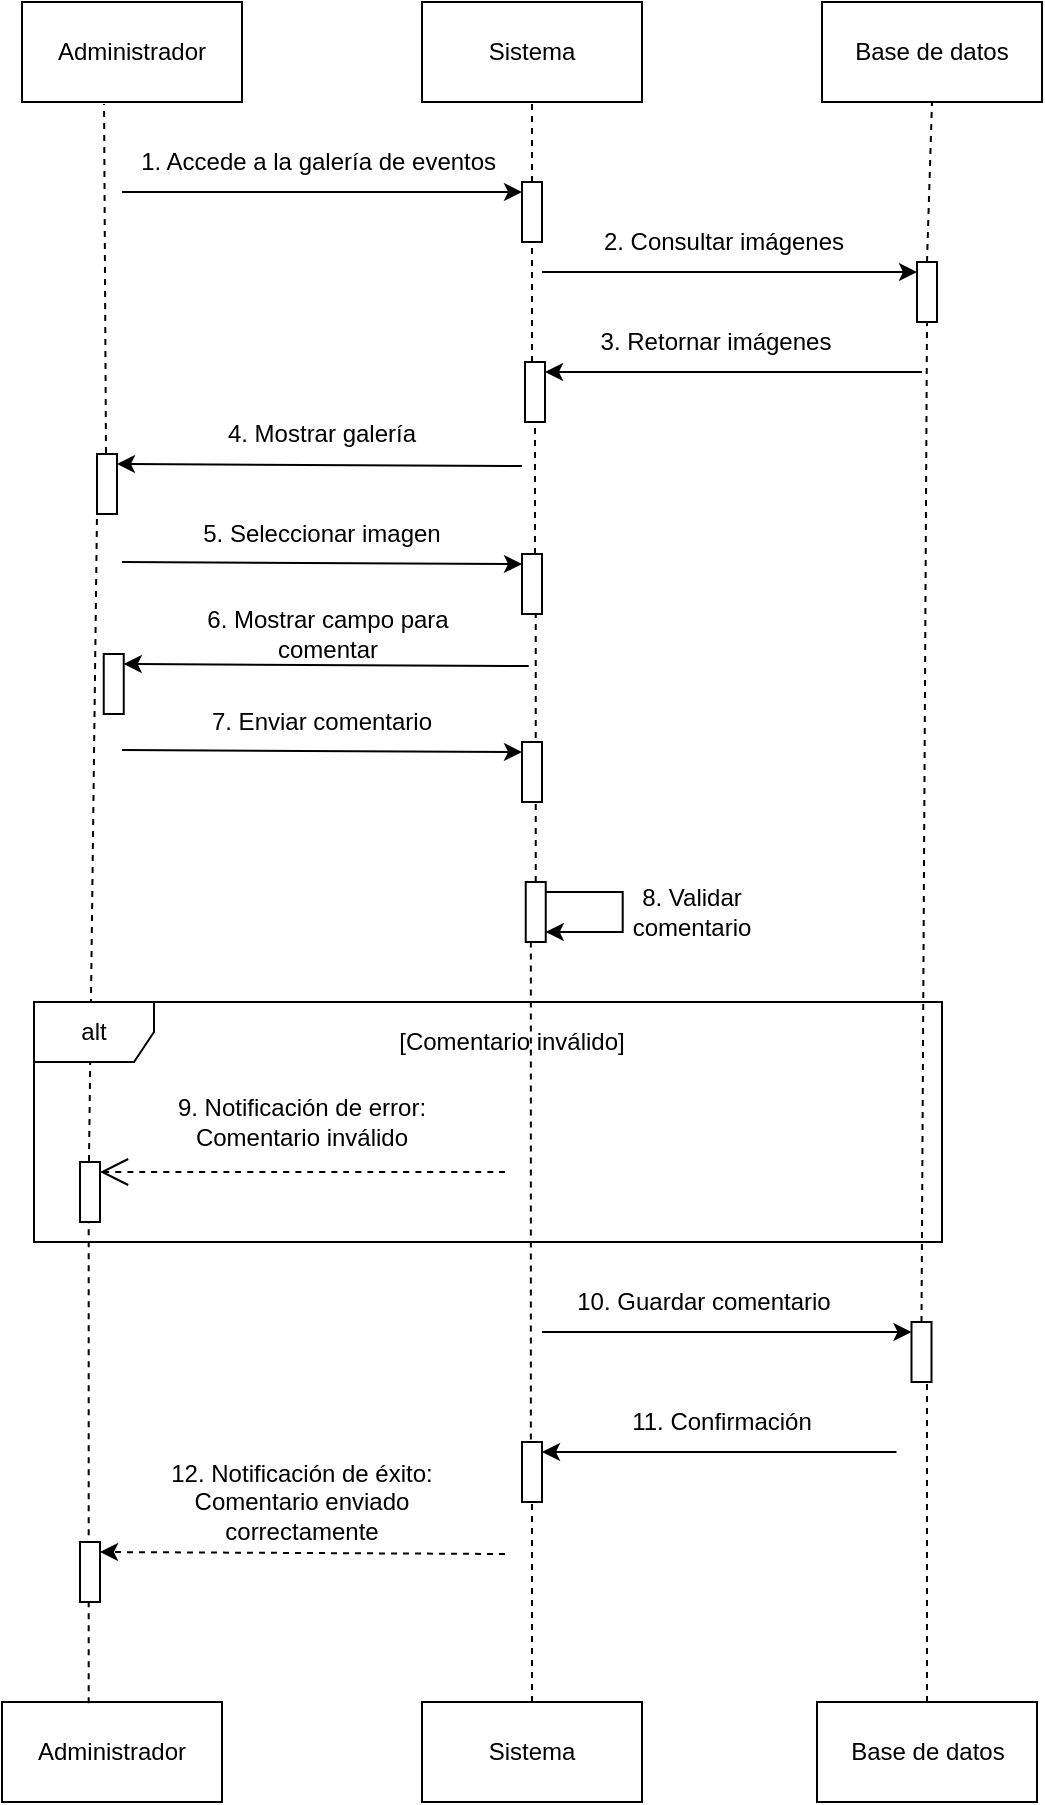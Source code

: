 <mxfile version="27.1.6">
  <diagram name="Página-1" id="cywcWZN6CDEDMyV-TE8t">
    <mxGraphModel grid="1" page="1" gridSize="10" guides="1" tooltips="1" connect="1" arrows="1" fold="1" pageScale="1" pageWidth="827" pageHeight="1169" math="0" shadow="0">
      <root>
        <mxCell id="0" />
        <mxCell id="1" parent="0" />
        <mxCell id="d0ymZouNEAS_O8Z15JuN-1" value="Administrador" style="html=1;whiteSpace=wrap;" vertex="1" parent="1">
          <mxGeometry x="50" y="50" width="110" height="50" as="geometry" />
        </mxCell>
        <mxCell id="d0ymZouNEAS_O8Z15JuN-2" value="Sistema&lt;span style=&quot;color: rgba(0, 0, 0, 0); font-family: monospace; font-size: 0px; text-align: start; text-wrap-mode: nowrap;&quot;&gt;%3CmxGraphModel%3E%3Croot%3E%3CmxCell%20id%3D%220%22%2F%3E%3CmxCell%20id%3D%221%22%20parent%3D%220%22%2F%3E%3CmxCell%20id%3D%222%22%20value%3D%22Usuario%22%20style%3D%22html%3D1%3BwhiteSpace%3Dwrap%3B%22%20vertex%3D%221%22%20parent%3D%221%22%3E%3CmxGeometry%20x%3D%2270%22%20y%3D%2240%22%20width%3D%22110%22%20height%3D%2250%22%20as%3D%22geometry%22%2F%3E%3C%2FmxCell%3E%3C%2Froot%3E%3C%2FmxGraphModel%3E&lt;/span&gt;" style="html=1;whiteSpace=wrap;" vertex="1" parent="1">
          <mxGeometry x="250" y="50" width="110" height="50" as="geometry" />
        </mxCell>
        <mxCell id="d0ymZouNEAS_O8Z15JuN-3" value="Base de datos" style="html=1;whiteSpace=wrap;" vertex="1" parent="1">
          <mxGeometry x="450" y="50" width="110" height="50" as="geometry" />
        </mxCell>
        <mxCell id="d0ymZouNEAS_O8Z15JuN-4" value="Administrador" style="html=1;whiteSpace=wrap;" vertex="1" parent="1">
          <mxGeometry x="40" y="900" width="110" height="50" as="geometry" />
        </mxCell>
        <mxCell id="d0ymZouNEAS_O8Z15JuN-5" value="Sistema&lt;span style=&quot;color: rgba(0, 0, 0, 0); font-family: monospace; font-size: 0px; text-align: start; text-wrap-mode: nowrap;&quot;&gt;%3CmxGraphModel%3E%3Croot%3E%3CmxCell%20id%3D%220%22%2F%3E%3CmxCell%20id%3D%221%22%20parent%3D%220%22%2F%3E%3CmxCell%20id%3D%222%22%20value%3D%22Usuario%22%20style%3D%22html%3D1%3BwhiteSpace%3Dwrap%3B%22%20vertex%3D%221%22%20parent%3D%221%22%3E%3CmxGeometry%20x%3D%2270%22%20y%3D%2240%22%20width%3D%22110%22%20height%3D%2250%22%20as%3D%22geometry%22%2F%3E%3C%2FmxCell%3E%3C%2Froot%3E%3C%2FmxGraphModel%3E&lt;/span&gt;" style="html=1;whiteSpace=wrap;" vertex="1" parent="1">
          <mxGeometry x="250" y="900" width="110" height="50" as="geometry" />
        </mxCell>
        <mxCell id="d0ymZouNEAS_O8Z15JuN-6" value="Base de datos" style="html=1;whiteSpace=wrap;" vertex="1" parent="1">
          <mxGeometry x="447.5" y="900" width="110" height="50" as="geometry" />
        </mxCell>
        <mxCell id="d0ymZouNEAS_O8Z15JuN-7" value="" style="endArrow=none;dashed=1;html=1;rounded=0;entryX=0.5;entryY=1;entryDx=0;entryDy=0;exitX=0.5;exitY=0;exitDx=0;exitDy=0;" edge="1" parent="1" source="d0ymZouNEAS_O8Z15JuN-9" target="d0ymZouNEAS_O8Z15JuN-2">
          <mxGeometry width="50" height="50" relative="1" as="geometry">
            <mxPoint x="280" y="330" as="sourcePoint" />
            <mxPoint x="330" y="280" as="targetPoint" />
          </mxGeometry>
        </mxCell>
        <mxCell id="d0ymZouNEAS_O8Z15JuN-8" value="" style="endArrow=none;dashed=1;html=1;rounded=0;entryX=0.5;entryY=1;entryDx=0;entryDy=0;" edge="1" parent="1" source="d0ymZouNEAS_O8Z15JuN-24" target="d0ymZouNEAS_O8Z15JuN-9">
          <mxGeometry width="50" height="50" relative="1" as="geometry">
            <mxPoint x="305.5" y="360" as="sourcePoint" />
            <mxPoint x="305" y="100" as="targetPoint" />
          </mxGeometry>
        </mxCell>
        <mxCell id="d0ymZouNEAS_O8Z15JuN-9" value="" style="html=1;points=[[0,0,0,0,5],[0,1,0,0,-5],[1,0,0,0,5],[1,1,0,0,-5]];perimeter=orthogonalPerimeter;outlineConnect=0;targetShapes=umlLifeline;portConstraint=eastwest;newEdgeStyle={&quot;curved&quot;:0,&quot;rounded&quot;:0};" vertex="1" parent="1">
          <mxGeometry x="300" y="140" width="10" height="30" as="geometry" />
        </mxCell>
        <mxCell id="d0ymZouNEAS_O8Z15JuN-10" value="" style="endArrow=classic;html=1;rounded=0;entryX=0;entryY=0;entryDx=0;entryDy=5;entryPerimeter=0;" edge="1" parent="1" target="d0ymZouNEAS_O8Z15JuN-9">
          <mxGeometry width="50" height="50" relative="1" as="geometry">
            <mxPoint x="100" y="145" as="sourcePoint" />
            <mxPoint x="210" y="120" as="targetPoint" />
          </mxGeometry>
        </mxCell>
        <mxCell id="d0ymZouNEAS_O8Z15JuN-11" value="1. Accede a la galería de eventos&amp;nbsp;" style="text;html=1;align=center;verticalAlign=middle;whiteSpace=wrap;rounded=0;" vertex="1" parent="1">
          <mxGeometry x="100" y="120" width="200" height="20" as="geometry" />
        </mxCell>
        <mxCell id="d0ymZouNEAS_O8Z15JuN-12" value="2. Consultar imágenes" style="text;html=1;align=center;verticalAlign=middle;whiteSpace=wrap;rounded=0;" vertex="1" parent="1">
          <mxGeometry x="316.25" y="160" width="170" height="20" as="geometry" />
        </mxCell>
        <mxCell id="d0ymZouNEAS_O8Z15JuN-13" value="" style="endArrow=classic;html=1;rounded=0;entryX=0;entryY=0;entryDx=0;entryDy=5;entryPerimeter=0;" edge="1" parent="1" target="d0ymZouNEAS_O8Z15JuN-34">
          <mxGeometry width="50" height="50" relative="1" as="geometry">
            <mxPoint x="310" y="185" as="sourcePoint" />
            <mxPoint x="585" y="180" as="targetPoint" />
          </mxGeometry>
        </mxCell>
        <mxCell id="d0ymZouNEAS_O8Z15JuN-14" value="" style="endArrow=none;dashed=1;html=1;rounded=0;exitX=0.5;exitY=0;exitDx=0;exitDy=0;entryX=0.5;entryY=1;entryDx=0;entryDy=0;" edge="1" parent="1" source="d0ymZouNEAS_O8Z15JuN-34" target="d0ymZouNEAS_O8Z15JuN-3">
          <mxGeometry width="50" height="50" relative="1" as="geometry">
            <mxPoint x="505" y="900" as="sourcePoint" />
            <mxPoint x="505" y="490" as="targetPoint" />
          </mxGeometry>
        </mxCell>
        <mxCell id="d0ymZouNEAS_O8Z15JuN-15" value="" style="endArrow=none;dashed=1;html=1;rounded=0;exitX=0.449;exitY=-0.016;exitDx=0;exitDy=0;exitPerimeter=0;entryX=0.373;entryY=1.02;entryDx=0;entryDy=0;entryPerimeter=0;" edge="1" parent="1" source="d0ymZouNEAS_O8Z15JuN-25" target="d0ymZouNEAS_O8Z15JuN-1">
          <mxGeometry width="50" height="50" relative="1" as="geometry">
            <mxPoint x="94" y="899" as="sourcePoint" />
            <mxPoint x="92.33" y="210.51" as="targetPoint" />
            <Array as="points" />
          </mxGeometry>
        </mxCell>
        <mxCell id="d0ymZouNEAS_O8Z15JuN-16" value="9. Notificación de error: Comentario inválido" style="text;html=1;align=center;verticalAlign=middle;whiteSpace=wrap;rounded=0;" vertex="1" parent="1">
          <mxGeometry x="95.25" y="600" width="190" height="20" as="geometry" />
        </mxCell>
        <mxCell id="d0ymZouNEAS_O8Z15JuN-17" value="3. Retornar imágenes" style="text;html=1;align=center;verticalAlign=middle;whiteSpace=wrap;rounded=0;" vertex="1" parent="1">
          <mxGeometry x="311.5" y="210" width="170" height="20" as="geometry" />
        </mxCell>
        <mxCell id="d0ymZouNEAS_O8Z15JuN-18" value="" style="endArrow=classic;html=1;rounded=0;entryX=1;entryY=0;entryDx=0;entryDy=5;entryPerimeter=0;" edge="1" parent="1" target="d0ymZouNEAS_O8Z15JuN-24">
          <mxGeometry width="50" height="50" relative="1" as="geometry">
            <mxPoint x="500" y="235" as="sourcePoint" />
            <mxPoint x="192.5" y="190" as="targetPoint" />
          </mxGeometry>
        </mxCell>
        <mxCell id="d0ymZouNEAS_O8Z15JuN-19" value="" style="endArrow=none;dashed=1;html=1;rounded=0;exitX=0.5;exitY=0;exitDx=0;exitDy=0;" edge="1" parent="1" source="d0ymZouNEAS_O8Z15JuN-45" target="d0ymZouNEAS_O8Z15JuN-28">
          <mxGeometry width="50" height="50" relative="1" as="geometry">
            <mxPoint x="297.5" y="446" as="sourcePoint" />
            <mxPoint x="310" y="390" as="targetPoint" />
            <Array as="points" />
          </mxGeometry>
        </mxCell>
        <mxCell id="d0ymZouNEAS_O8Z15JuN-20" value="" style="endArrow=none;dashed=1;html=1;rounded=0;exitX=0.5;exitY=0;exitDx=0;exitDy=0;" edge="1" parent="1" source="d0ymZouNEAS_O8Z15JuN-6" target="d0ymZouNEAS_O8Z15JuN-40">
          <mxGeometry width="50" height="50" relative="1" as="geometry">
            <mxPoint x="491.25" y="901" as="sourcePoint" />
            <mxPoint x="491.25" y="786" as="targetPoint" />
          </mxGeometry>
        </mxCell>
        <mxCell id="d0ymZouNEAS_O8Z15JuN-21" value="11. Confirmación" style="text;html=1;align=center;verticalAlign=middle;whiteSpace=wrap;rounded=0;" vertex="1" parent="1">
          <mxGeometry x="304.75" y="750" width="190" height="20" as="geometry" />
        </mxCell>
        <mxCell id="d0ymZouNEAS_O8Z15JuN-22" value="" style="endArrow=classic;html=1;rounded=0;entryX=1;entryY=0;entryDx=0;entryDy=5;entryPerimeter=0;" edge="1" parent="1" target="d0ymZouNEAS_O8Z15JuN-43">
          <mxGeometry width="50" height="50" relative="1" as="geometry">
            <mxPoint x="487.25" y="775" as="sourcePoint" />
            <mxPoint x="573.75" y="680" as="targetPoint" />
          </mxGeometry>
        </mxCell>
        <mxCell id="d0ymZouNEAS_O8Z15JuN-23" value="" style="endArrow=none;dashed=1;html=1;rounded=0;entryX=0.5;entryY=1;entryDx=0;entryDy=0;" edge="1" parent="1" source="d0ymZouNEAS_O8Z15JuN-28" target="d0ymZouNEAS_O8Z15JuN-24">
          <mxGeometry width="50" height="50" relative="1" as="geometry">
            <mxPoint x="305" y="280" as="sourcePoint" />
            <mxPoint x="305" y="170" as="targetPoint" />
          </mxGeometry>
        </mxCell>
        <mxCell id="d0ymZouNEAS_O8Z15JuN-24" value="" style="html=1;points=[[0,0,0,0,5],[0,1,0,0,-5],[1,0,0,0,5],[1,1,0,0,-5]];perimeter=orthogonalPerimeter;outlineConnect=0;targetShapes=umlLifeline;portConstraint=eastwest;newEdgeStyle={&quot;curved&quot;:0,&quot;rounded&quot;:0};" vertex="1" parent="1">
          <mxGeometry x="301.5" y="230" width="10" height="30" as="geometry" />
        </mxCell>
        <mxCell id="d0ymZouNEAS_O8Z15JuN-25" value="" style="html=1;points=[[0,0,0,0,5],[0,1,0,0,-5],[1,0,0,0,5],[1,1,0,0,-5]];perimeter=orthogonalPerimeter;outlineConnect=0;targetShapes=umlLifeline;portConstraint=eastwest;newEdgeStyle={&quot;curved&quot;:0,&quot;rounded&quot;:0};" vertex="1" parent="1">
          <mxGeometry x="87.5" y="276" width="10" height="30" as="geometry" />
        </mxCell>
        <mxCell id="d0ymZouNEAS_O8Z15JuN-26" value="" style="endArrow=classic;html=1;rounded=0;entryX=1;entryY=0;entryDx=0;entryDy=5;entryPerimeter=0;" edge="1" parent="1" target="d0ymZouNEAS_O8Z15JuN-25">
          <mxGeometry width="50" height="50" relative="1" as="geometry">
            <mxPoint x="300" y="282" as="sourcePoint" />
            <mxPoint x="412" y="252" as="targetPoint" />
          </mxGeometry>
        </mxCell>
        <mxCell id="d0ymZouNEAS_O8Z15JuN-27" value="4. Mostrar galería" style="text;html=1;align=center;verticalAlign=middle;whiteSpace=wrap;rounded=0;" vertex="1" parent="1">
          <mxGeometry x="115" y="256" width="170" height="20" as="geometry" />
        </mxCell>
        <mxCell id="d0ymZouNEAS_O8Z15JuN-28" value="" style="html=1;points=[[0,0,0,0,5],[0,1,0,0,-5],[1,0,0,0,5],[1,1,0,0,-5]];perimeter=orthogonalPerimeter;outlineConnect=0;targetShapes=umlLifeline;portConstraint=eastwest;newEdgeStyle={&quot;curved&quot;:0,&quot;rounded&quot;:0};" vertex="1" parent="1">
          <mxGeometry x="300" y="326" width="10" height="30" as="geometry" />
        </mxCell>
        <mxCell id="d0ymZouNEAS_O8Z15JuN-29" value="" style="endArrow=classic;html=1;rounded=0;entryX=0;entryY=0;entryDx=0;entryDy=5;entryPerimeter=0;" edge="1" parent="1" target="d0ymZouNEAS_O8Z15JuN-28">
          <mxGeometry width="50" height="50" relative="1" as="geometry">
            <mxPoint x="100" y="330" as="sourcePoint" />
            <mxPoint x="432" y="236" as="targetPoint" />
          </mxGeometry>
        </mxCell>
        <mxCell id="d0ymZouNEAS_O8Z15JuN-30" value="5. Seleccionar imagen" style="text;html=1;align=center;verticalAlign=middle;whiteSpace=wrap;rounded=0;" vertex="1" parent="1">
          <mxGeometry x="115" y="306" width="170" height="20" as="geometry" />
        </mxCell>
        <mxCell id="d0ymZouNEAS_O8Z15JuN-31" value="" style="endArrow=none;dashed=1;html=1;rounded=0;exitX=0.394;exitY=0.013;exitDx=0;exitDy=0;exitPerimeter=0;" edge="1" parent="1" source="d0ymZouNEAS_O8Z15JuN-4" target="d0ymZouNEAS_O8Z15JuN-32">
          <mxGeometry width="50" height="50" relative="1" as="geometry">
            <mxPoint x="85" y="905" as="sourcePoint" />
            <mxPoint x="89" y="656" as="targetPoint" />
            <Array as="points" />
          </mxGeometry>
        </mxCell>
        <mxCell id="d0ymZouNEAS_O8Z15JuN-32" value="&lt;span style=&quot;color: rgb(237, 237, 237); font-family: monospace; font-size: 0px; text-align: start;&quot;&gt;%3CmxGraphModel%3E%3Croot%3E%3CmxCell%20id%3D%220%22%2F%3E%3CmxCell%20id%3D%221%22%20parent%3D%220%22%2F%3E%3CmxCell%20id%3D%222%22%20value%3D%22%22%20style%3D%22html%3D1%3Bpoints%3D%5B%5B0%2C0%2C0%2C0%2C5%5D%2C%5B0%2C1%2C0%2C0%2C-5%5D%2C%5B1%2C0%2C0%2C0%2C5%5D%2C%5B1%2C1%2C0%2C0%2C-5%5D%5D%3Bperimeter%3DorthogonalPerimeter%3BoutlineConnect%3D0%3BtargetShapes%3DumlLifeline%3BportConstraint%3Deastwest%3BnewEdgeStyle%3D%7B%26quot%3Bcurved%26quot%3B%3A0%2C%26quot%3Brounded%26quot%3B%3A0%7D%3B%22%20vertex%3D%221%22%20parent%3D%221%22%3E%3CmxGeometry%20x%3D%2285%22%20y%3D%22280%22%20width%3D%2210%22%20height%3D%2230%22%20as%3D%22geometry%22%2F%3E%3C%2FmxCell%3E%3C%2Froot%3E%3C%2FmxGraphModel%3E&lt;/span&gt;&lt;span style=&quot;color: rgb(237, 237, 237); font-family: monospace; font-size: 0px; text-align: start;&quot;&gt;%3CmxGraphModel%3E%3Croot%3E%3CmxCell%20id%3D%220%22%2F%3E%3CmxCell%20id%3D%221%22%20parent%3D%220%22%2F%3E%3CmxCell%20id%3D%222%22%20value%3D%22%22%20style%3D%22html%3D1%3Bpoints%3D%5B%5B0%2C0%2C0%2C0%2C5%5D%2C%5B0%2C1%2C0%2C0%2C-5%5D%2C%5B1%2C0%2C0%2C0%2C5%5D%2C%5B1%2C1%2C0%2C0%2C-5%5D%5D%3Bperimeter%3DorthogonalPerimeter%3BoutlineConnect%3D0%3BtargetShapes%3DumlLifeline%3BportConstraint%3Deastwest%3BnewEdgeStyle%3D%7B%26quot%3Bcurved%26quot%3B%3A0%2C%26quot%3Brounded%26quot%3B%3A0%7D%3B%22%20vertex%3D%221%22%20parent%3D%221%22%3E%3CmxGeometry%20x%3D%2285%22%20y%3D%22280%22%20width%3D%2210%22%20height%3D%2230%22%20as%3D%22geometry%22%2F%3E%3C%2FmxCell%3E%3C%2Froot%3E%3C%2FmxGraphModel%3E&lt;/span&gt;" style="html=1;points=[[0,0,0,0,5],[0,1,0,0,-5],[1,0,0,0,5],[1,1,0,0,-5]];perimeter=orthogonalPerimeter;outlineConnect=0;targetShapes=umlLifeline;portConstraint=eastwest;newEdgeStyle={&quot;curved&quot;:0,&quot;rounded&quot;:0};" vertex="1" parent="1">
          <mxGeometry x="79" y="630" width="10" height="30" as="geometry" />
        </mxCell>
        <mxCell id="d0ymZouNEAS_O8Z15JuN-33" value="" style="endArrow=none;dashed=1;html=1;rounded=0;exitX=0.5;exitY=0;exitDx=0;exitDy=0;entryX=0.5;entryY=1;entryDx=0;entryDy=0;" edge="1" parent="1" source="d0ymZouNEAS_O8Z15JuN-40" target="d0ymZouNEAS_O8Z15JuN-34">
          <mxGeometry width="50" height="50" relative="1" as="geometry">
            <mxPoint x="501" y="576" as="sourcePoint" />
            <mxPoint x="505" y="100" as="targetPoint" />
          </mxGeometry>
        </mxCell>
        <mxCell id="d0ymZouNEAS_O8Z15JuN-34" value="" style="html=1;points=[[0,0,0,0,5],[0,1,0,0,-5],[1,0,0,0,5],[1,1,0,0,-5]];perimeter=orthogonalPerimeter;outlineConnect=0;targetShapes=umlLifeline;portConstraint=eastwest;newEdgeStyle={&quot;curved&quot;:0,&quot;rounded&quot;:0};" vertex="1" parent="1">
          <mxGeometry x="497.5" y="180" width="10" height="30" as="geometry" />
        </mxCell>
        <mxCell id="d0ymZouNEAS_O8Z15JuN-35" value="" style="endArrow=none;dashed=1;html=1;rounded=0;exitX=0.449;exitY=-0.016;exitDx=0;exitDy=0;exitPerimeter=0;" edge="1" parent="1" source="d0ymZouNEAS_O8Z15JuN-32" target="d0ymZouNEAS_O8Z15JuN-25">
          <mxGeometry width="50" height="50" relative="1" as="geometry">
            <mxPoint x="94" y="726" as="sourcePoint" />
            <mxPoint x="90" y="385" as="targetPoint" />
            <Array as="points" />
          </mxGeometry>
        </mxCell>
        <mxCell id="d0ymZouNEAS_O8Z15JuN-36" value="" style="endArrow=classic;html=1;rounded=0;entryX=1;entryY=1;entryDx=0;entryDy=-5;entryPerimeter=0;exitX=1;exitY=0;exitDx=0;exitDy=5;exitPerimeter=0;edgeStyle=orthogonalEdgeStyle;" edge="1" parent="1">
          <mxGeometry width="50" height="50" relative="1" as="geometry">
            <mxPoint x="311.87" y="495" as="sourcePoint" />
            <mxPoint x="311.87" y="515" as="targetPoint" />
            <Array as="points">
              <mxPoint x="350.37" y="515" />
            </Array>
          </mxGeometry>
        </mxCell>
        <mxCell id="d0ymZouNEAS_O8Z15JuN-37" value="8. Validar comentario" style="text;html=1;align=center;verticalAlign=middle;whiteSpace=wrap;rounded=0;" vertex="1" parent="1">
          <mxGeometry x="330" y="495" width="110" height="20" as="geometry" />
        </mxCell>
        <mxCell id="d0ymZouNEAS_O8Z15JuN-38" value="" style="endArrow=none;dashed=1;html=1;rounded=0;exitX=0.443;exitY=-0.04;exitDx=0;exitDy=0;exitPerimeter=0;" edge="1" parent="1" source="d0ymZouNEAS_O8Z15JuN-43" target="d0ymZouNEAS_O8Z15JuN-45">
          <mxGeometry width="50" height="50" relative="1" as="geometry">
            <mxPoint x="306.87" y="846" as="sourcePoint" />
            <mxPoint x="307.8" y="660" as="targetPoint" />
            <Array as="points" />
          </mxGeometry>
        </mxCell>
        <mxCell id="d0ymZouNEAS_O8Z15JuN-39" value="[Comentario inválido]" style="text;html=1;align=center;verticalAlign=middle;whiteSpace=wrap;rounded=0;" vertex="1" parent="1">
          <mxGeometry x="210" y="560" width="170" height="20" as="geometry" />
        </mxCell>
        <mxCell id="d0ymZouNEAS_O8Z15JuN-40" value="" style="html=1;points=[[0,0,0,0,5],[0,1,0,0,-5],[1,0,0,0,5],[1,1,0,0,-5]];perimeter=orthogonalPerimeter;outlineConnect=0;targetShapes=umlLifeline;portConstraint=eastwest;newEdgeStyle={&quot;curved&quot;:0,&quot;rounded&quot;:0};" vertex="1" parent="1">
          <mxGeometry x="494.75" y="710" width="10" height="30" as="geometry" />
        </mxCell>
        <mxCell id="d0ymZouNEAS_O8Z15JuN-41" value="" style="endArrow=classic;html=1;rounded=0;entryX=0;entryY=0;entryDx=0;entryDy=5;entryPerimeter=0;" edge="1" parent="1" target="d0ymZouNEAS_O8Z15JuN-40">
          <mxGeometry width="50" height="50" relative="1" as="geometry">
            <mxPoint x="310" y="715" as="sourcePoint" />
            <mxPoint x="448.5" y="680" as="targetPoint" />
          </mxGeometry>
        </mxCell>
        <mxCell id="d0ymZouNEAS_O8Z15JuN-42" value="10. Guardar comentario" style="text;html=1;align=center;verticalAlign=middle;whiteSpace=wrap;rounded=0;" vertex="1" parent="1">
          <mxGeometry x="306" y="690" width="170" height="20" as="geometry" />
        </mxCell>
        <mxCell id="d0ymZouNEAS_O8Z15JuN-43" value="&lt;span style=&quot;color: rgb(237, 237, 237); font-family: monospace; font-size: 0px; text-align: start;&quot;&gt;%3CmxGraphModel%3E%3Croot%3E%3CmxCell%20id%3D%220%22%2F%3E%3CmxCell%20id%3D%221%22%20parent%3D%220%22%2F%3E%3CmxCell%20id%3D%222%22%20value%3D%22%22%20style%3D%22html%3D1%3Bpoints%3D%5B%5B0%2C0%2C0%2C0%2C5%5D%2C%5B0%2C1%2C0%2C0%2C-5%5D%2C%5B1%2C0%2C0%2C0%2C5%5D%2C%5B1%2C1%2C0%2C0%2C-5%5D%5D%3Bperimeter%3DorthogonalPerimeter%3BoutlineConnect%3D0%3BtargetShapes%3DumlLifeline%3BportConstraint%3Deastwest%3BnewEdgeStyle%3D%7B%26quot%3Bcurved%26quot%3B%3A0%2C%26quot%3Brounded%26quot%3B%3A0%7D%3B%22%20vertex%3D%221%22%20parent%3D%221%22%3E%3CmxGeometry%20x%3D%2285%22%20y%3D%22280%22%20width%3D%2210%22%20height%3D%2230%22%20as%3D%22geometry%22%2F%3E%3C%2FmxCell%3E%3C%2Froot%3E%3C%2FmxGraphModel%3E&lt;/span&gt;&lt;span style=&quot;color: rgb(237, 237, 237); font-family: monospace; font-size: 0px; text-align: start;&quot;&gt;%3CmxGraphModel%3E%3Croot%3E%3CmxCell%20id%3D%220%22%2F%3E%3CmxCell%20id%3D%221%22%20parent%3D%220%22%2F%3E%3CmxCell%20id%3D%222%22%20value%3D%22%22%20style%3D%22html%3D1%3Bpoints%3D%5B%5B0%2C0%2C0%2C0%2C5%5D%2C%5B0%2C1%2C0%2C0%2C-5%5D%2C%5B1%2C0%2C0%2C0%2C5%5D%2C%5B1%2C1%2C0%2C0%2C-5%5D%5D%3Bperimeter%3DorthogonalPerimeter%3BoutlineConnect%3D0%3BtargetShapes%3DumlLifeline%3BportConstraint%3Deastwest%3BnewEdgeStyle%3D%7B%26quot%3Bcurved%26quot%3B%3A0%2C%26quot%3Brounded%26quot%3B%3A0%7D%3B%22%20vertex%3D%221%22%20parent%3D%221%22%3E%3CmxGeometry%20x%3D%2285%22%20y%3D%22280%22%20width%3D%2210%22%20height%3D%2230%22%20as%3D%22geometry%22%2F%3E%3C%2FmxCell%3E%3C%2Froot%3E%3C%2FmxGraphModel%3E&lt;/span&gt;" style="html=1;points=[[0,0,0,0,5],[0,1,0,0,-5],[1,0,0,0,5],[1,1,0,0,-5]];perimeter=orthogonalPerimeter;outlineConnect=0;targetShapes=umlLifeline;portConstraint=eastwest;newEdgeStyle={&quot;curved&quot;:0,&quot;rounded&quot;:0};" vertex="1" parent="1">
          <mxGeometry x="300" y="770" width="10" height="30" as="geometry" />
        </mxCell>
        <mxCell id="d0ymZouNEAS_O8Z15JuN-44" value="" style="endArrow=open;endSize=12;dashed=1;html=1;rounded=0;fontSize=12;curved=1;entryX=1;entryY=0;entryDx=0;entryDy=5;entryPerimeter=0;" edge="1" parent="1" target="d0ymZouNEAS_O8Z15JuN-32">
          <mxGeometry width="160" relative="1" as="geometry">
            <mxPoint x="291.5" y="635" as="sourcePoint" />
            <mxPoint x="361.5" y="430" as="targetPoint" />
          </mxGeometry>
        </mxCell>
        <mxCell id="d0ymZouNEAS_O8Z15JuN-45" value="" style="html=1;points=[[0,0,0,0,5],[0,1,0,0,-5],[1,0,0,0,5],[1,1,0,0,-5]];perimeter=orthogonalPerimeter;outlineConnect=0;targetShapes=umlLifeline;portConstraint=eastwest;newEdgeStyle={&quot;curved&quot;:0,&quot;rounded&quot;:0};" vertex="1" parent="1">
          <mxGeometry x="301.87" y="490" width="10" height="30" as="geometry" />
        </mxCell>
        <mxCell id="d0ymZouNEAS_O8Z15JuN-46" value="alt" style="shape=umlFrame;whiteSpace=wrap;html=1;pointerEvents=0;" vertex="1" parent="1">
          <mxGeometry x="56" y="550" width="454" height="120" as="geometry" />
        </mxCell>
        <mxCell id="d0ymZouNEAS_O8Z15JuN-47" value="" style="endArrow=none;dashed=1;html=1;rounded=0;exitX=0.5;exitY=0;exitDx=0;exitDy=0;" edge="1" parent="1" source="d0ymZouNEAS_O8Z15JuN-5" target="d0ymZouNEAS_O8Z15JuN-43">
          <mxGeometry width="50" height="50" relative="1" as="geometry">
            <mxPoint x="290" y="959" as="sourcePoint" />
            <mxPoint x="290" y="720" as="targetPoint" />
            <Array as="points" />
          </mxGeometry>
        </mxCell>
        <mxCell id="d0ymZouNEAS_O8Z15JuN-48" value="" style="html=1;points=[[0,0,0,0,5],[0,1,0,0,-5],[1,0,0,0,5],[1,1,0,0,-5]];perimeter=orthogonalPerimeter;outlineConnect=0;targetShapes=umlLifeline;portConstraint=eastwest;newEdgeStyle={&quot;curved&quot;:0,&quot;rounded&quot;:0};" vertex="1" parent="1">
          <mxGeometry x="79" y="820" width="10" height="30" as="geometry" />
        </mxCell>
        <mxCell id="d0ymZouNEAS_O8Z15JuN-49" value="" style="endArrow=classic;html=1;rounded=0;entryX=1;entryY=0;entryDx=0;entryDy=5;entryPerimeter=0;dashed=1;" edge="1" parent="1" target="d0ymZouNEAS_O8Z15JuN-48">
          <mxGeometry width="50" height="50" relative="1" as="geometry">
            <mxPoint x="291.5" y="826" as="sourcePoint" />
            <mxPoint x="403.5" y="796" as="targetPoint" />
          </mxGeometry>
        </mxCell>
        <mxCell id="d0ymZouNEAS_O8Z15JuN-50" value="12. Notificación de éxito: Comentario enviado correctamente" style="text;html=1;align=center;verticalAlign=middle;whiteSpace=wrap;rounded=0;" vertex="1" parent="1">
          <mxGeometry x="105.25" y="790" width="170" height="20" as="geometry" />
        </mxCell>
        <mxCell id="d0ymZouNEAS_O8Z15JuN-51" value="" style="html=1;points=[[0,0,0,0,5],[0,1,0,0,-5],[1,0,0,0,5],[1,1,0,0,-5]];perimeter=orthogonalPerimeter;outlineConnect=0;targetShapes=umlLifeline;portConstraint=eastwest;newEdgeStyle={&quot;curved&quot;:0,&quot;rounded&quot;:0};" vertex="1" parent="1">
          <mxGeometry x="90.87" y="376" width="10" height="30" as="geometry" />
        </mxCell>
        <mxCell id="d0ymZouNEAS_O8Z15JuN-52" value="" style="endArrow=classic;html=1;rounded=0;entryX=1;entryY=0;entryDx=0;entryDy=5;entryPerimeter=0;" edge="1" parent="1" target="d0ymZouNEAS_O8Z15JuN-51">
          <mxGeometry width="50" height="50" relative="1" as="geometry">
            <mxPoint x="303.37" y="382" as="sourcePoint" />
            <mxPoint x="415.37" y="352" as="targetPoint" />
          </mxGeometry>
        </mxCell>
        <mxCell id="d0ymZouNEAS_O8Z15JuN-53" value="6. Mostrar campo para comentar" style="text;html=1;align=center;verticalAlign=middle;whiteSpace=wrap;rounded=0;" vertex="1" parent="1">
          <mxGeometry x="118.37" y="356" width="170" height="20" as="geometry" />
        </mxCell>
        <mxCell id="d0ymZouNEAS_O8Z15JuN-54" value="" style="html=1;points=[[0,0,0,0,5],[0,1,0,0,-5],[1,0,0,0,5],[1,1,0,0,-5]];perimeter=orthogonalPerimeter;outlineConnect=0;targetShapes=umlLifeline;portConstraint=eastwest;newEdgeStyle={&quot;curved&quot;:0,&quot;rounded&quot;:0};" vertex="1" parent="1">
          <mxGeometry x="300" y="420" width="10" height="30" as="geometry" />
        </mxCell>
        <mxCell id="d0ymZouNEAS_O8Z15JuN-55" value="" style="endArrow=classic;html=1;rounded=0;entryX=0;entryY=0;entryDx=0;entryDy=5;entryPerimeter=0;" edge="1" parent="1" target="d0ymZouNEAS_O8Z15JuN-54">
          <mxGeometry width="50" height="50" relative="1" as="geometry">
            <mxPoint x="100" y="424" as="sourcePoint" />
            <mxPoint x="432" y="330" as="targetPoint" />
          </mxGeometry>
        </mxCell>
        <mxCell id="d0ymZouNEAS_O8Z15JuN-56" value="7. Enviar comentario" style="text;html=1;align=center;verticalAlign=middle;whiteSpace=wrap;rounded=0;" vertex="1" parent="1">
          <mxGeometry x="115" y="400" width="170" height="20" as="geometry" />
        </mxCell>
      </root>
    </mxGraphModel>
  </diagram>
</mxfile>
